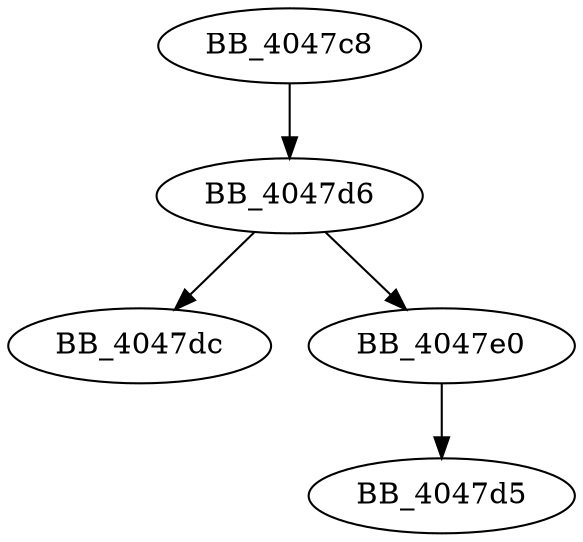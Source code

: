 DiGraph sub_404760{
BB_4047c8->BB_4047d6
BB_4047d6->BB_4047dc
BB_4047d6->BB_4047e0
BB_4047e0->BB_4047d5
}
